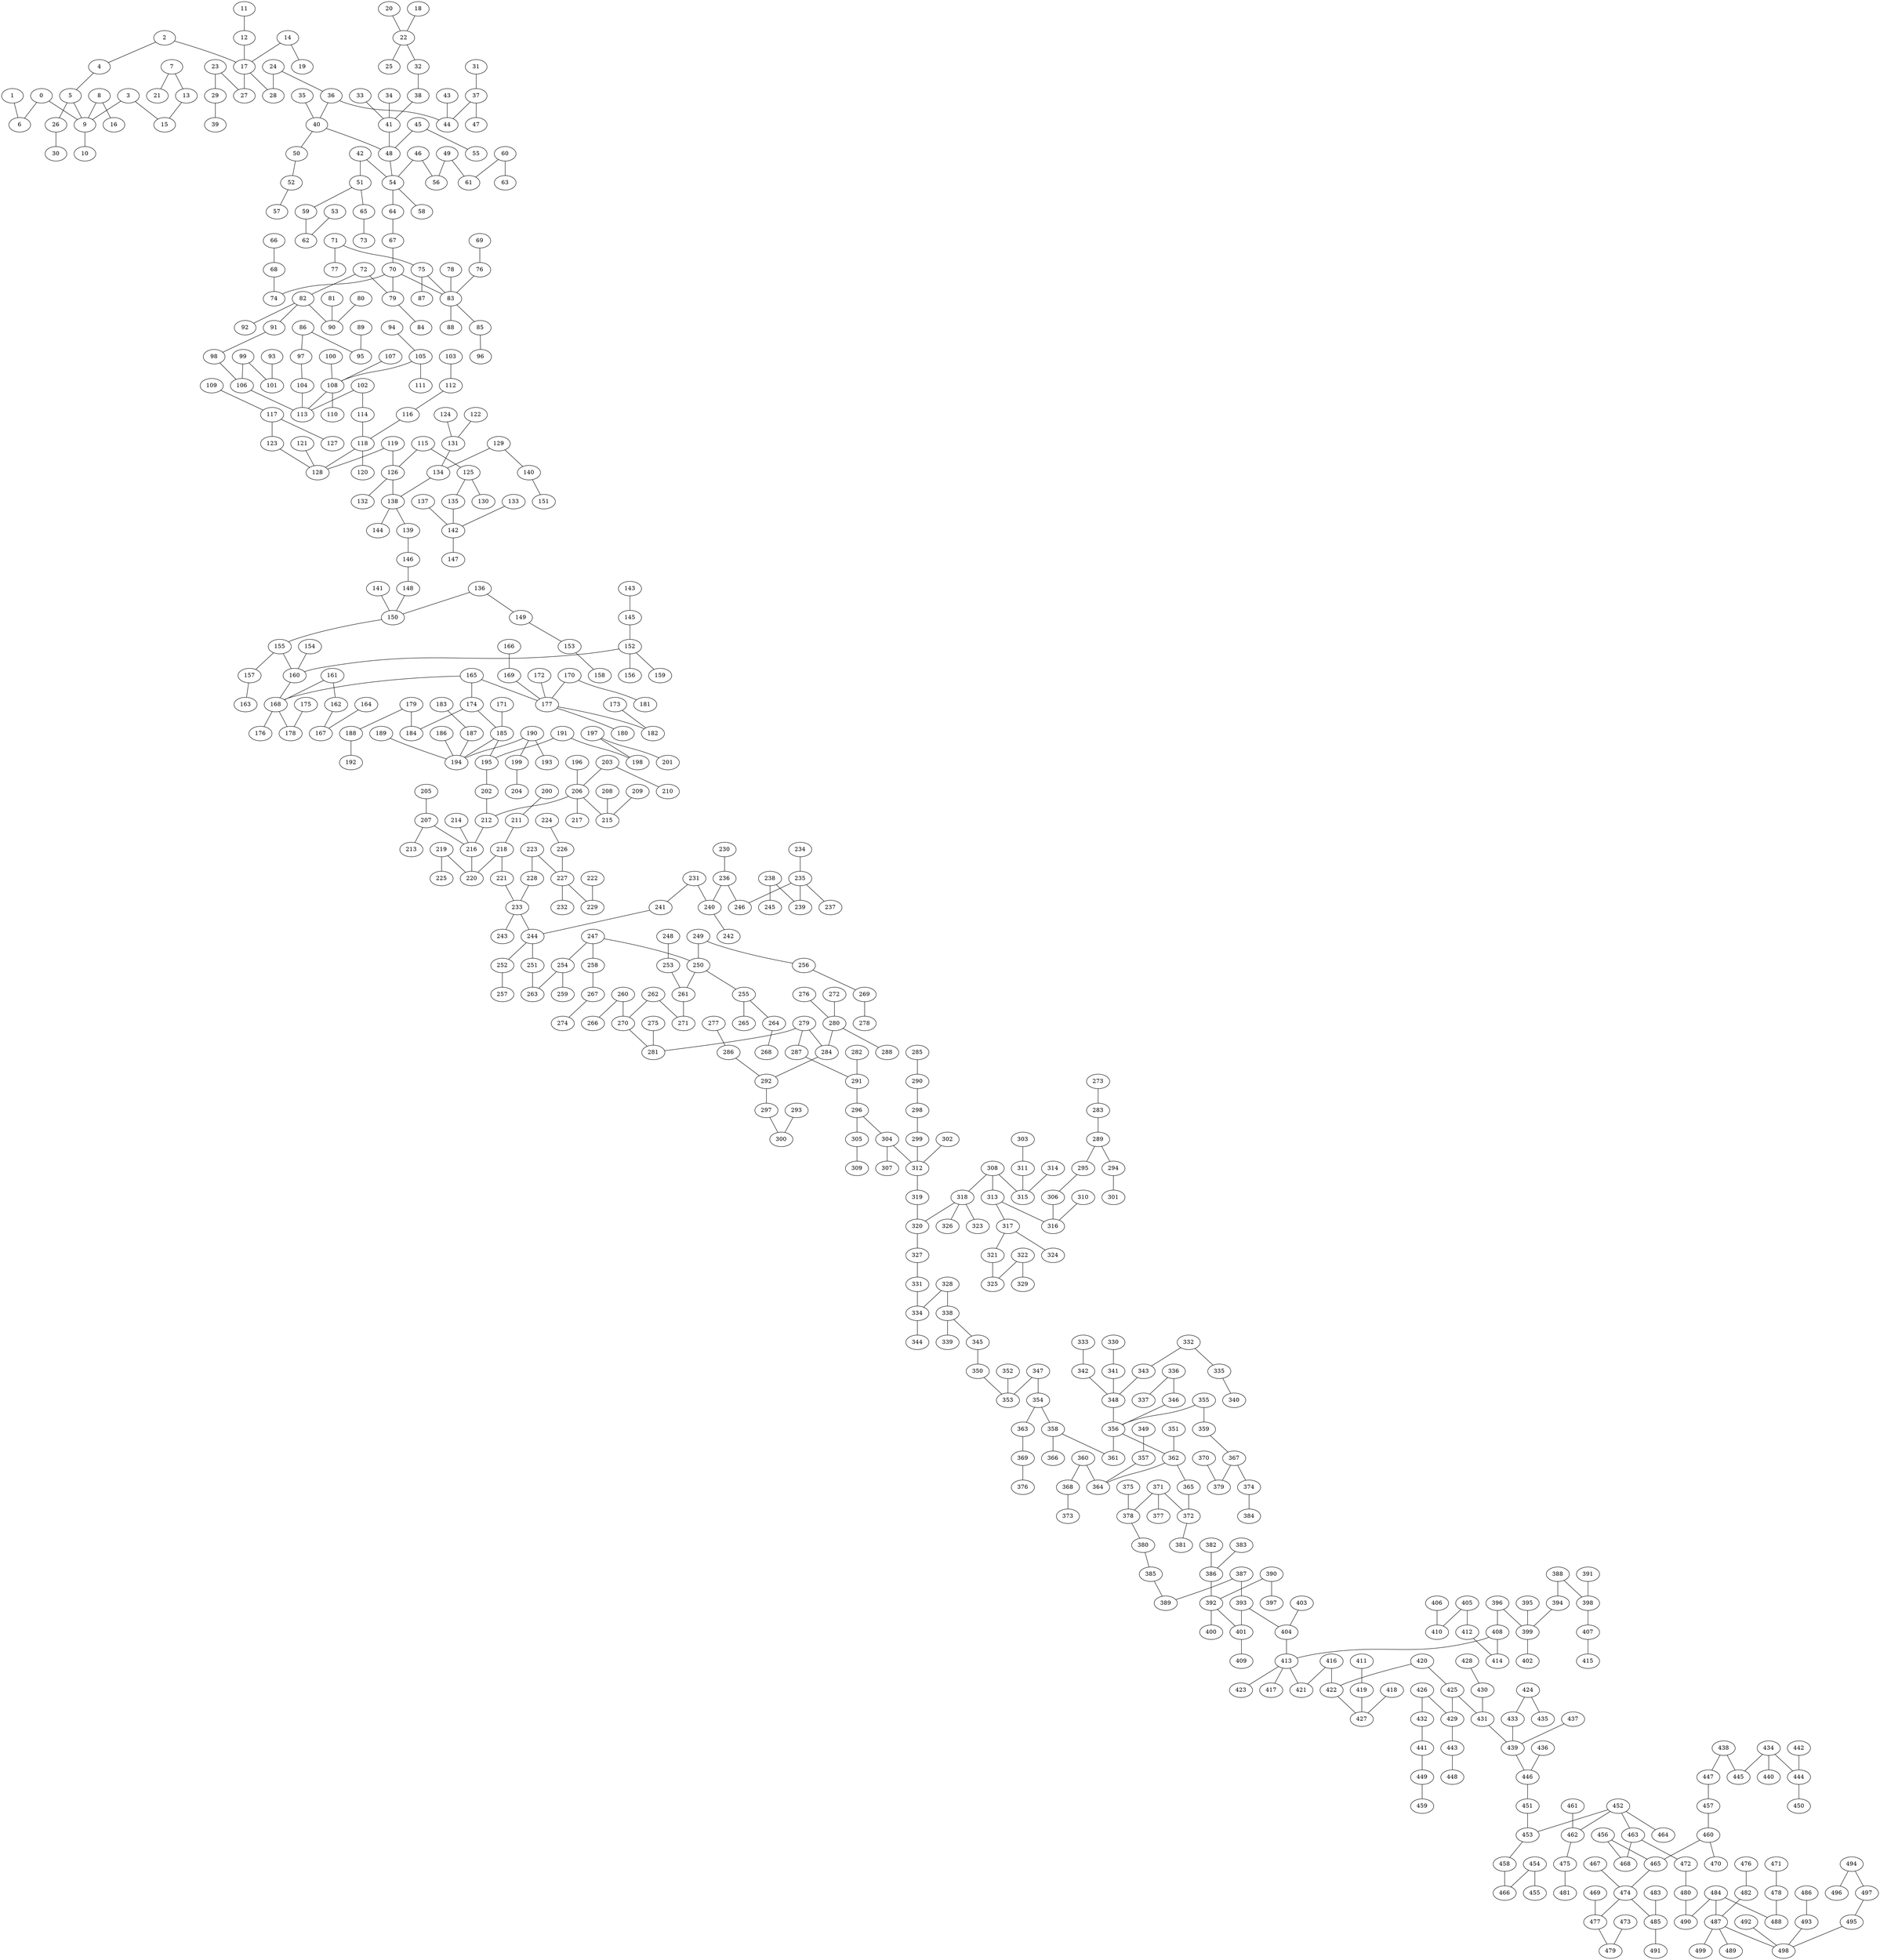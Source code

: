 strict graph G {
0;
1;
2;
3;
4;
5;
6;
7;
8;
9;
10;
11;
12;
13;
14;
15;
16;
17;
18;
19;
20;
21;
22;
23;
24;
25;
26;
27;
28;
29;
30;
31;
32;
33;
34;
35;
36;
37;
38;
39;
40;
41;
42;
43;
44;
45;
46;
47;
48;
49;
50;
51;
52;
53;
54;
55;
56;
57;
58;
59;
60;
61;
62;
63;
64;
65;
66;
67;
68;
69;
70;
71;
72;
73;
74;
75;
76;
77;
78;
79;
80;
81;
82;
83;
84;
85;
86;
87;
88;
89;
90;
91;
92;
93;
94;
95;
96;
97;
98;
99;
100;
101;
102;
103;
104;
105;
106;
107;
108;
109;
110;
111;
112;
113;
114;
115;
116;
117;
118;
119;
120;
121;
122;
123;
124;
125;
126;
127;
128;
129;
130;
131;
132;
133;
134;
135;
136;
137;
138;
139;
140;
141;
142;
143;
144;
145;
146;
147;
148;
149;
150;
151;
152;
153;
154;
155;
156;
157;
158;
159;
160;
161;
162;
163;
164;
165;
166;
167;
168;
169;
170;
171;
172;
173;
174;
175;
176;
177;
178;
179;
180;
181;
182;
183;
184;
185;
186;
187;
188;
189;
190;
191;
192;
193;
194;
195;
196;
197;
198;
199;
200;
201;
202;
203;
204;
205;
206;
207;
208;
209;
210;
211;
212;
213;
214;
215;
216;
217;
218;
219;
220;
221;
222;
223;
224;
225;
226;
227;
228;
229;
230;
231;
232;
233;
234;
235;
236;
237;
238;
239;
240;
241;
242;
243;
244;
245;
246;
247;
248;
249;
250;
251;
252;
253;
254;
255;
256;
257;
258;
259;
260;
261;
262;
263;
264;
265;
266;
267;
268;
269;
270;
271;
272;
273;
274;
275;
276;
277;
278;
279;
280;
281;
282;
283;
284;
285;
286;
287;
288;
289;
290;
291;
292;
293;
294;
295;
296;
297;
298;
299;
300;
301;
302;
303;
304;
305;
306;
307;
308;
309;
310;
311;
312;
313;
314;
315;
316;
317;
318;
319;
320;
321;
322;
323;
324;
325;
326;
327;
328;
329;
330;
331;
332;
333;
334;
335;
336;
337;
338;
339;
340;
341;
342;
343;
344;
345;
346;
347;
348;
349;
350;
351;
352;
353;
354;
355;
356;
357;
358;
359;
360;
361;
362;
363;
364;
365;
366;
367;
368;
369;
370;
371;
372;
373;
374;
375;
376;
377;
378;
379;
380;
381;
382;
383;
384;
385;
386;
387;
388;
389;
390;
391;
392;
393;
394;
395;
396;
397;
398;
399;
400;
401;
402;
403;
404;
405;
406;
407;
408;
409;
410;
411;
412;
413;
414;
415;
416;
417;
418;
419;
420;
421;
422;
423;
424;
425;
426;
427;
428;
429;
430;
431;
432;
433;
434;
435;
436;
437;
438;
439;
440;
441;
442;
443;
444;
445;
446;
447;
448;
449;
450;
451;
452;
453;
454;
455;
456;
457;
458;
459;
460;
461;
462;
463;
464;
465;
466;
467;
468;
469;
470;
471;
472;
473;
474;
475;
476;
477;
478;
479;
480;
481;
482;
483;
484;
485;
486;
487;
488;
489;
490;
491;
492;
493;
494;
495;
496;
497;
498;
499;
46 -- 54;
296 -- 304;
54 -- 58;
473 -- 479;
443 -- 448;
495 -- 498;
308 -- 313;
3 -- 9;
429 -- 443;
452 -- 453;
105 -- 108;
313 -- 316;
209 -- 215;
451 -- 453;
185 -- 195;
405 -- 410;
484 -- 487;
190 -- 193;
332 -- 343;
70 -- 83;
119 -- 126;
155 -- 160;
197 -- 201;
385 -- 389;
238 -- 239;
244 -- 252;
165 -- 168;
319 -- 320;
454 -- 466;
252 -- 257;
191 -- 198;
29 -- 39;
108 -- 113;
24 -- 36;
354 -- 358;
78 -- 83;
200 -- 211;
214 -- 216;
76 -- 83;
119 -- 128;
188 -- 192;
49 -- 56;
247 -- 250;
318 -- 323;
79 -- 84;
17 -- 28;
424 -- 433;
36 -- 40;
186 -- 194;
236 -- 240;
365 -- 372;
191 -- 195;
292 -- 297;
332 -- 335;
219 -- 220;
299 -- 312;
311 -- 315;
356 -- 362;
391 -- 398;
17 -- 27;
371 -- 372;
8 -- 16;
493 -- 498;
375 -- 378;
280 -- 284;
318 -- 320;
12 -- 17;
138 -- 144;
341 -- 348;
89 -- 95;
420 -- 425;
190 -- 194;
467 -- 474;
272 -- 280;
115 -- 126;
465 -- 474;
238 -- 245;
5 -- 9;
51 -- 59;
411 -- 419;
460 -- 470;
392 -- 400;
382 -- 386;
305 -- 309;
70 -- 74;
431 -- 439;
231 -- 240;
277 -- 286;
24 -- 28;
149 -- 153;
406 -- 410;
420 -- 422;
223 -- 227;
40 -- 48;
387 -- 389;
412 -- 414;
403 -- 404;
38 -- 41;
51 -- 65;
218 -- 221;
312 -- 319;
474 -- 485;
298 -- 299;
368 -- 373;
129 -- 140;
399 -- 402;
346 -- 356;
107 -- 108;
437 -- 439;
75 -- 87;
177 -- 180;
436 -- 446;
125 -- 135;
362 -- 364;
362 -- 365;
262 -- 270;
478 -- 488;
136 -- 149;
129 -- 134;
150 -- 155;
327 -- 331;
160 -- 168;
236 -- 246;
247 -- 258;
53 -- 62;
289 -- 295;
320 -- 327;
72 -- 82;
126 -- 132;
255 -- 265;
99 -- 101;
126 -- 138;
359 -- 367;
23 -- 29;
20 -- 22;
80 -- 90;
434 -- 444;
304 -- 312;
441 -- 449;
284 -- 292;
218 -- 220;
396 -- 399;
276 -- 280;
497 -- 495;
3 -- 15;
13 -- 15;
235 -- 239;
195 -- 202;
86 -- 95;
196 -- 206;
371 -- 378;
7 -- 21;
172 -- 177;
108 -- 110;
350 -- 353;
32 -- 38;
45 -- 55;
258 -- 267;
0 -- 9;
216 -- 220;
355 -- 356;
463 -- 468;
65 -- 73;
293 -- 300;
168 -- 176;
363 -- 369;
155 -- 157;
42 -- 51;
424 -- 435;
136 -- 150;
453 -- 458;
308 -- 318;
235 -- 246;
190 -- 199;
425 -- 431;
46 -- 56;
23 -- 27;
348 -- 356;
177 -- 182;
452 -- 464;
472 -- 480;
187 -- 194;
179 -- 184;
356 -- 361;
351 -- 362;
228 -- 233;
34 -- 41;
297 -- 300;
2 -- 17;
45 -- 48;
370 -- 379;
174 -- 184;
102 -- 114;
83 -- 85;
22 -- 32;
343 -- 348;
457 -- 460;
4 -- 5;
367 -- 379;
482 -- 487;
313 -- 317;
117 -- 123;
469 -- 477;
135 -- 142;
98 -- 106;
223 -- 228;
219 -- 225;
60 -- 61;
426 -- 429;
165 -- 174;
254 -- 263;
5 -- 26;
161 -- 168;
387 -- 393;
456 -- 465;
393 -- 401;
289 -- 294;
2 -- 4;
458 -- 466;
125 -- 130;
480 -- 490;
260 -- 266;
48 -- 54;
358 -- 361;
372 -- 381;
31 -- 37;
306 -- 316;
408 -- 414;
392 -- 401;
261 -- 271;
279 -- 284;
462 -- 475;
41 -- 48;
202 -- 212;
260 -- 270;
360 -- 364;
485 -- 491;
81 -- 90;
50 -- 52;
206 -- 215;
103 -- 112;
148 -- 150;
42 -- 54;
37 -- 47;
70 -- 79;
115 -- 125;
378 -- 380;
82 -- 91;
99 -- 106;
183 -- 187;
64 -- 67;
118 -- 128;
321 -- 325;
335 -- 340;
336 -- 346;
14 -- 17;
166 -- 169;
105 -- 111;
121 -- 128;
347 -- 354;
352 -- 353;
442 -- 444;
449 -- 459;
165 -- 177;
206 -- 212;
250 -- 255;
428 -- 430;
275 -- 281;
295 -- 306;
170 -- 181;
171 -- 185;
310 -- 316;
131 -- 134;
179 -- 188;
235 -- 237;
123 -- 128;
37 -- 44;
203 -- 206;
347 -- 353;
36 -- 44;
394 -- 399;
345 -- 350;
390 -- 397;
262 -- 271;
438 -- 447;
118 -- 120;
109 -- 117;
221 -- 233;
174 -- 185;
117 -- 127;
199 -- 204;
40 -- 50;
152 -- 159;
303 -- 311;
426 -- 432;
317 -- 321;
419 -- 427;
169 -- 177;
43 -- 44;
279 -- 287;
416 -- 421;
463 -- 472;
231 -- 241;
227 -- 229;
461 -- 462;
446 -- 451;
308 -- 315;
433 -- 439;
279 -- 281;
367 -- 374;
447 -- 457;
72 -- 79;
396 -- 408;
71 -- 75;
418 -- 427;
33 -- 41;
438 -- 445;
185 -- 194;
189 -- 194;
141 -- 150;
247 -- 254;
75 -- 83;
413 -- 421;
283 -- 289;
244 -- 251;
100 -- 108;
434 -- 445;
168 -- 178;
357 -- 364;
483 -- 485;
294 -- 301;
454 -- 455;
317 -- 324;
487 -- 498;
251 -- 263;
408 -- 413;
86 -- 97;
486 -- 493;
416 -- 422;
66 -- 68;
137 -- 142;
83 -- 88;
304 -- 307;
456 -- 468;
233 -- 244;
91 -- 98;
422 -- 427;
432 -- 441;
14 -- 19;
250 -- 261;
287 -- 291;
405 -- 412;
291 -- 296;
253 -- 261;
336 -- 337;
314 -- 315;
360 -- 368;
146 -- 148;
270 -- 281;
286 -- 292;
116 -- 118;
404 -- 413;
338 -- 345;
212 -- 216;
425 -- 429;
241 -- 244;
264 -- 268;
430 -- 431;
52 -- 57;
85 -- 96;
203 -- 210;
211 -- 218;
452 -- 463;
71 -- 77;
59 -- 62;
439 -- 446;
484 -- 490;
134 -- 138;
380 -- 385;
68 -- 74;
322 -- 325;
104 -- 113;
207 -- 216;
140 -- 151;
249 -- 256;
386 -- 392;
102 -- 113;
67 -- 70;
139 -- 146;
388 -- 398;
290 -- 298;
152 -- 156;
318 -- 326;
49 -- 61;
35 -- 40;
170 -- 177;
249 -- 250;
494 -- 496;
349 -- 357;
112 -- 116;
164 -- 167;
413 -- 417;
388 -- 394;
248 -- 253;
460 -- 465;
395 -- 399;
285 -- 290;
358 -- 366;
138 -- 139;
328 -- 338;
240 -- 242;
355 -- 359;
333 -- 342;
255 -- 264;
269 -- 278;
54 -- 64;
94 -- 105;
60 -- 63;
143 -- 145;
106 -- 113;
393 -- 404;
161 -- 162;
11 -- 12;
122 -- 131;
157 -- 163;
154 -- 160;
152 -- 160;
487 -- 489;
93 -- 101;
401 -- 409;
369 -- 376;
197 -- 198;
133 -- 142;
390 -- 392;
328 -- 334;
383 -- 386;
97 -- 104;
173 -- 182;
354 -- 363;
474 -- 477;
371 -- 377;
484 -- 488;
487 -- 499;
142 -- 147;
18 -- 22;
452 -- 462;
153 -- 158;
7 -- 13;
331 -- 334;
398 -- 407;
475 -- 481;
69 -- 76;
302 -- 312;
26 -- 30;
254 -- 259;
208 -- 215;
334 -- 344;
22 -- 25;
82 -- 90;
206 -- 217;
374 -- 384;
492 -- 498;
207 -- 213;
282 -- 291;
0 -- 6;
9 -- 10;
342 -- 348;
222 -- 229;
280 -- 288;
82 -- 92;
145 -- 152;
114 -- 118;
296 -- 305;
267 -- 274;
471 -- 478;
233 -- 243;
494 -- 497;
413 -- 423;
256 -- 269;
124 -- 131;
477 -- 479;
322 -- 329;
434 -- 440;
234 -- 235;
330 -- 341;
205 -- 207;
476 -- 482;
175 -- 178;
444 -- 450;
8 -- 9;
338 -- 339;
226 -- 227;
224 -- 226;
162 -- 167;
273 -- 283;
227 -- 232;
407 -- 415;
230 -- 236;
1 -- 6;
}
